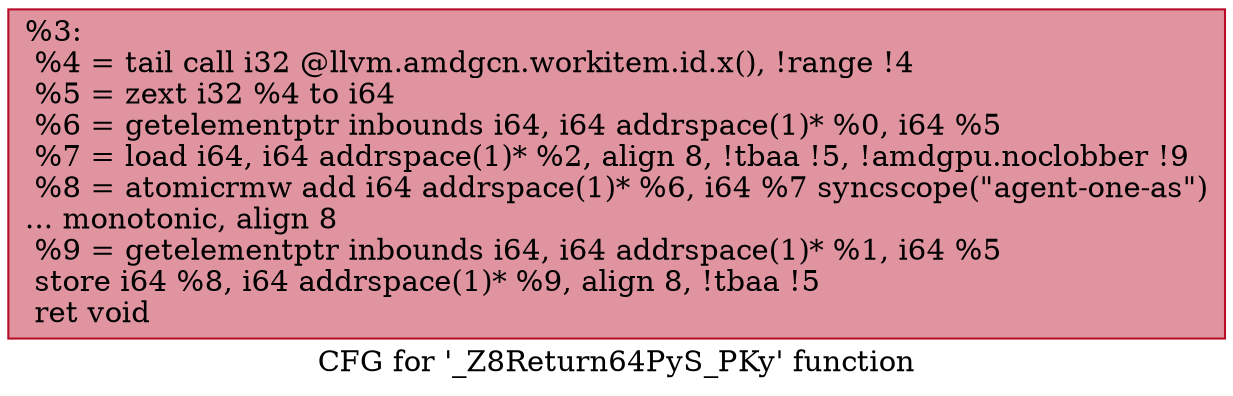digraph "CFG for '_Z8Return64PyS_PKy' function" {
	label="CFG for '_Z8Return64PyS_PKy' function";

	Node0x463bd00 [shape=record,color="#b70d28ff", style=filled, fillcolor="#b70d2870",label="{%3:\l  %4 = tail call i32 @llvm.amdgcn.workitem.id.x(), !range !4\l  %5 = zext i32 %4 to i64\l  %6 = getelementptr inbounds i64, i64 addrspace(1)* %0, i64 %5\l  %7 = load i64, i64 addrspace(1)* %2, align 8, !tbaa !5, !amdgpu.noclobber !9\l  %8 = atomicrmw add i64 addrspace(1)* %6, i64 %7 syncscope(\"agent-one-as\")\l... monotonic, align 8\l  %9 = getelementptr inbounds i64, i64 addrspace(1)* %1, i64 %5\l  store i64 %8, i64 addrspace(1)* %9, align 8, !tbaa !5\l  ret void\l}"];
}
